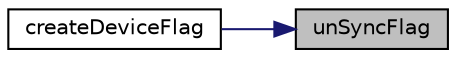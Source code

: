 digraph "unSyncFlag"
{
 // LATEX_PDF_SIZE
  edge [fontname="Helvetica",fontsize="10",labelfontname="Helvetica",labelfontsize="10"];
  node [fontname="Helvetica",fontsize="10",shape=record];
  rankdir="RL";
  Node1 [label="unSyncFlag",height=0.2,width=0.4,color="black", fillcolor="grey75", style="filled", fontcolor="black",tooltip=" "];
  Node1 -> Node2 [dir="back",color="midnightblue",fontsize="10",style="solid",fontname="Helvetica"];
  Node2 [label="createDeviceFlag",height=0.2,width=0.4,color="black", fillcolor="white", style="filled",URL="$classpFlow_1_1internalPoints.html#a0816ebf5954cb1c4d4400646be1e08ef",tooltip=" "];
}
